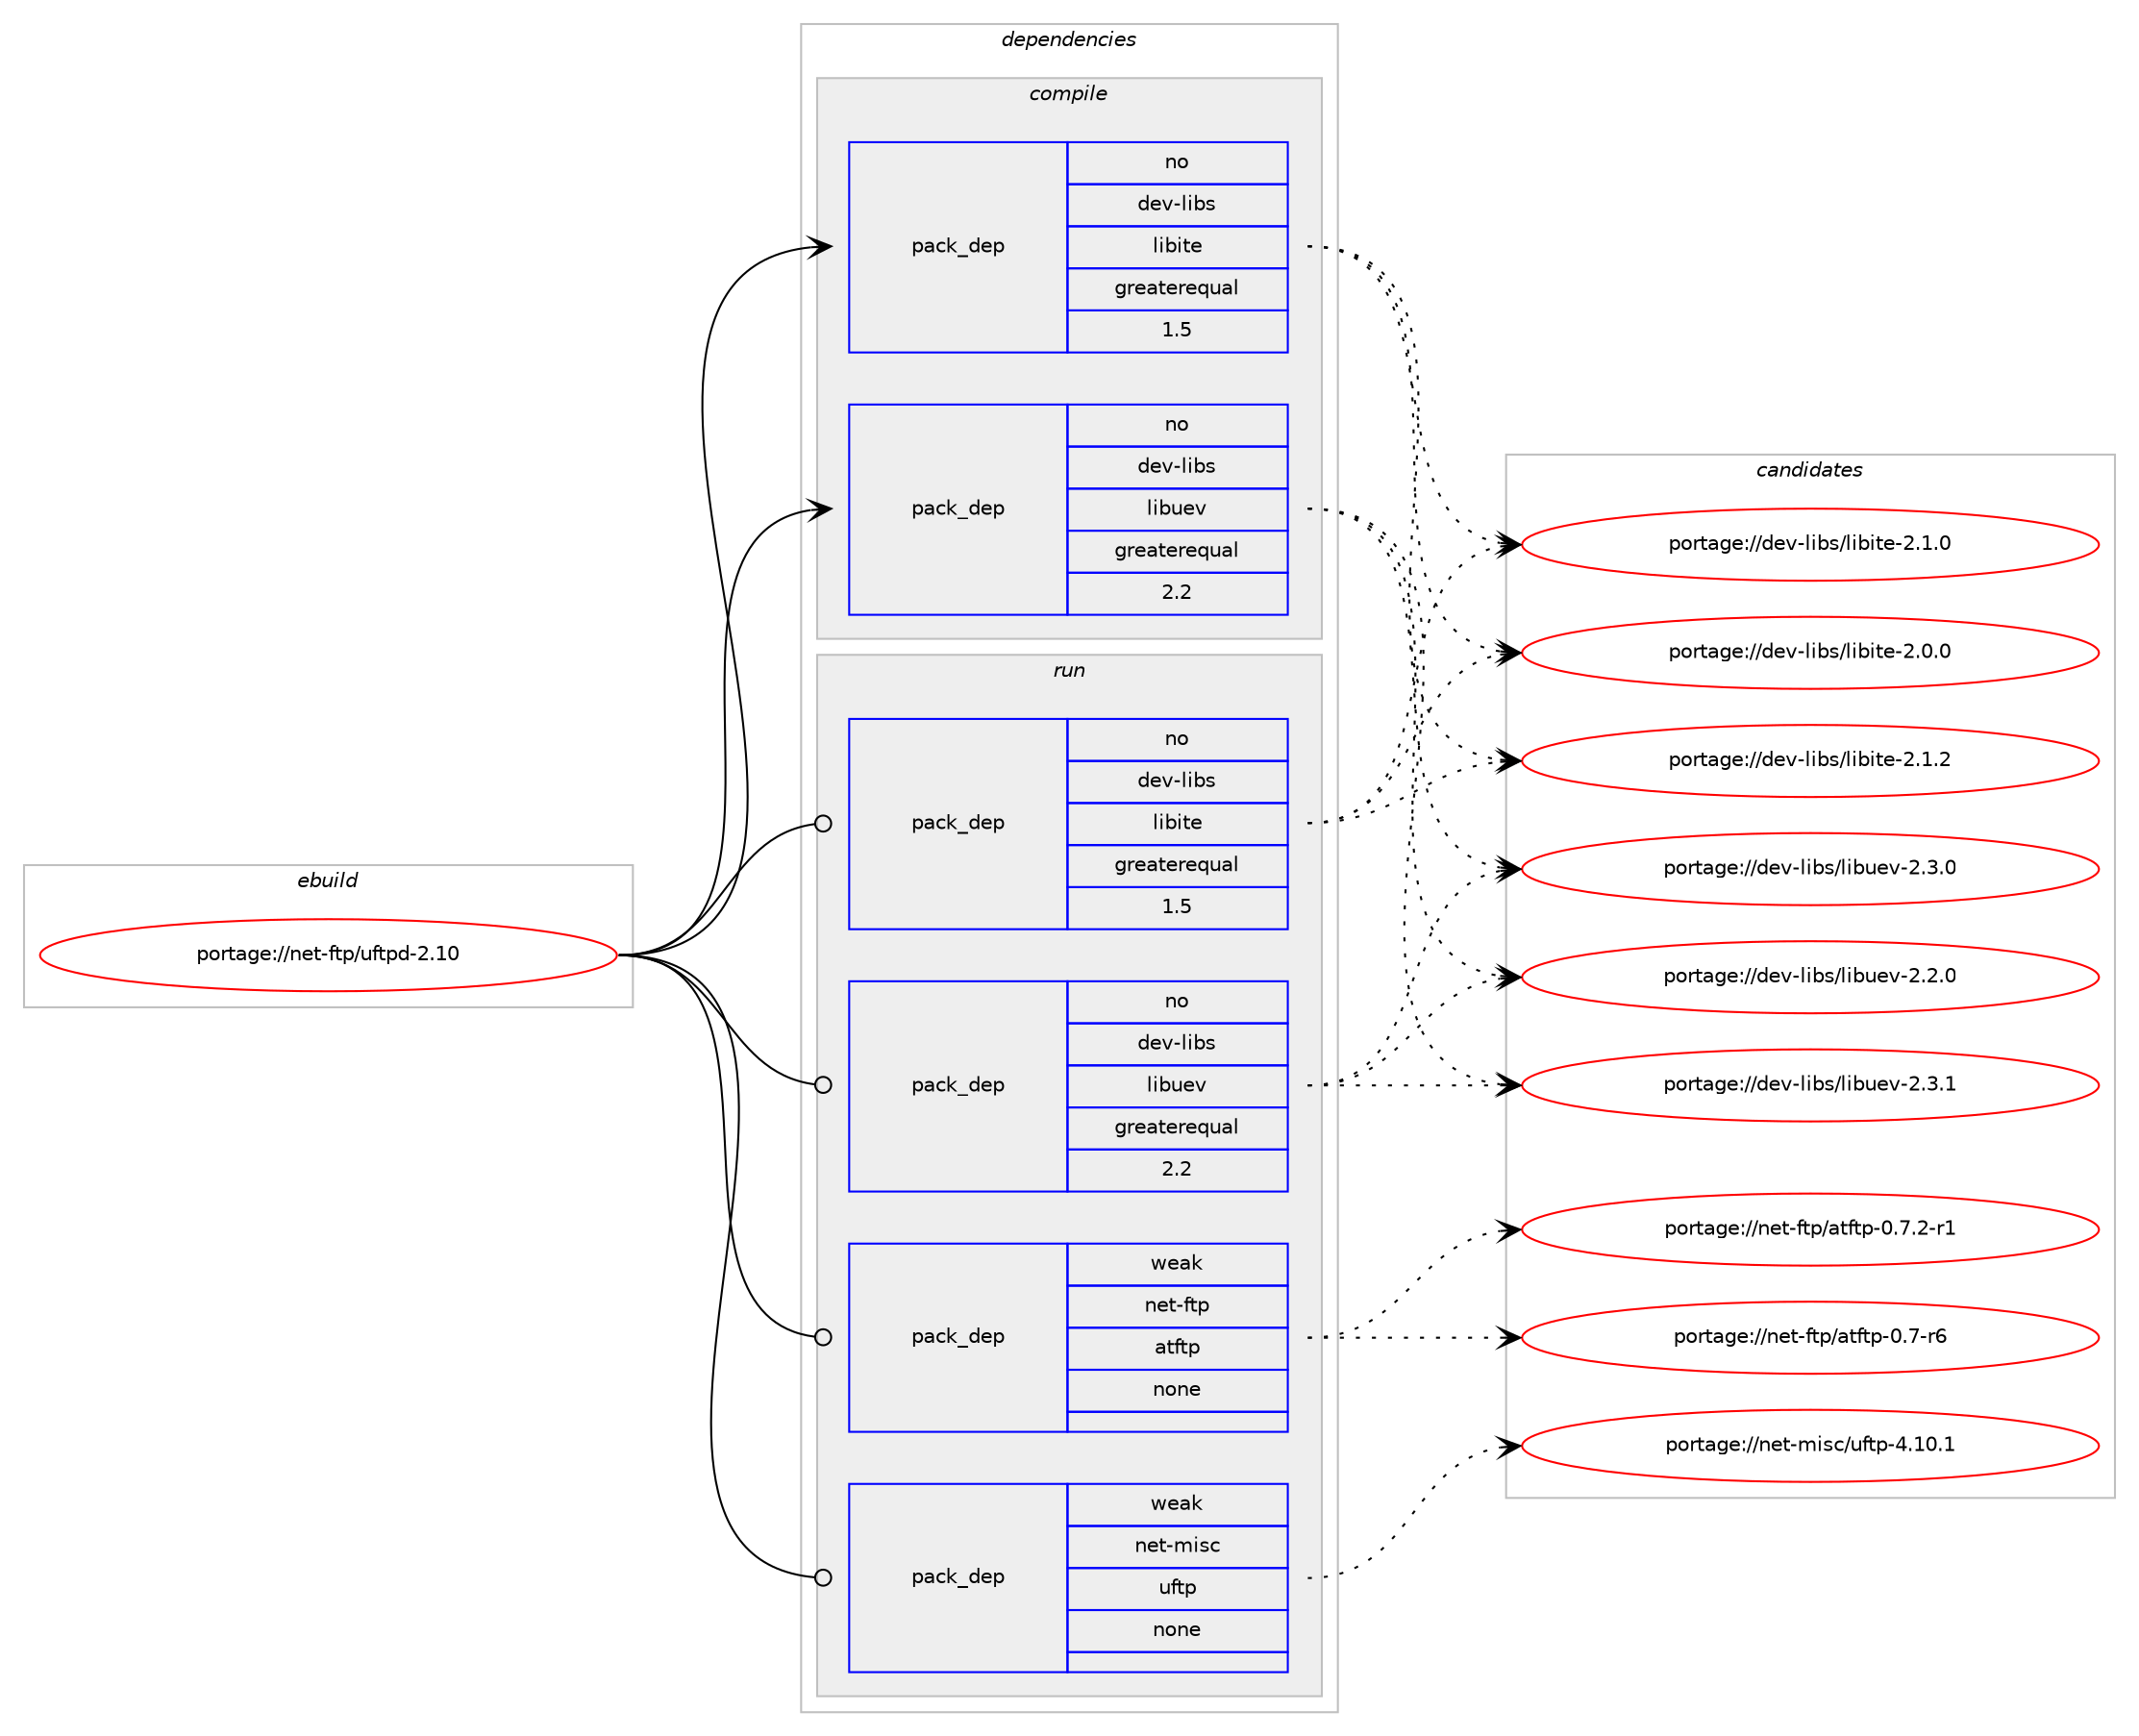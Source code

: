 digraph prolog {

# *************
# Graph options
# *************

newrank=true;
concentrate=true;
compound=true;
graph [rankdir=LR,fontname=Helvetica,fontsize=10,ranksep=1.5];#, ranksep=2.5, nodesep=0.2];
edge  [arrowhead=vee];
node  [fontname=Helvetica,fontsize=10];

# **********
# The ebuild
# **********

subgraph cluster_leftcol {
color=gray;
rank=same;
label=<<i>ebuild</i>>;
id [label="portage://net-ftp/uftpd-2.10", color=red, width=4, href="../net-ftp/uftpd-2.10.svg"];
}

# ****************
# The dependencies
# ****************

subgraph cluster_midcol {
color=gray;
label=<<i>dependencies</i>>;
subgraph cluster_compile {
fillcolor="#eeeeee";
style=filled;
label=<<i>compile</i>>;
subgraph pack65673 {
dependency85652 [label=<<TABLE BORDER="0" CELLBORDER="1" CELLSPACING="0" CELLPADDING="4" WIDTH="220"><TR><TD ROWSPAN="6" CELLPADDING="30">pack_dep</TD></TR><TR><TD WIDTH="110">no</TD></TR><TR><TD>dev-libs</TD></TR><TR><TD>libite</TD></TR><TR><TD>greaterequal</TD></TR><TR><TD>1.5</TD></TR></TABLE>>, shape=none, color=blue];
}
id:e -> dependency85652:w [weight=20,style="solid",arrowhead="vee"];
subgraph pack65674 {
dependency85653 [label=<<TABLE BORDER="0" CELLBORDER="1" CELLSPACING="0" CELLPADDING="4" WIDTH="220"><TR><TD ROWSPAN="6" CELLPADDING="30">pack_dep</TD></TR><TR><TD WIDTH="110">no</TD></TR><TR><TD>dev-libs</TD></TR><TR><TD>libuev</TD></TR><TR><TD>greaterequal</TD></TR><TR><TD>2.2</TD></TR></TABLE>>, shape=none, color=blue];
}
id:e -> dependency85653:w [weight=20,style="solid",arrowhead="vee"];
}
subgraph cluster_compileandrun {
fillcolor="#eeeeee";
style=filled;
label=<<i>compile and run</i>>;
}
subgraph cluster_run {
fillcolor="#eeeeee";
style=filled;
label=<<i>run</i>>;
subgraph pack65675 {
dependency85654 [label=<<TABLE BORDER="0" CELLBORDER="1" CELLSPACING="0" CELLPADDING="4" WIDTH="220"><TR><TD ROWSPAN="6" CELLPADDING="30">pack_dep</TD></TR><TR><TD WIDTH="110">no</TD></TR><TR><TD>dev-libs</TD></TR><TR><TD>libite</TD></TR><TR><TD>greaterequal</TD></TR><TR><TD>1.5</TD></TR></TABLE>>, shape=none, color=blue];
}
id:e -> dependency85654:w [weight=20,style="solid",arrowhead="odot"];
subgraph pack65676 {
dependency85655 [label=<<TABLE BORDER="0" CELLBORDER="1" CELLSPACING="0" CELLPADDING="4" WIDTH="220"><TR><TD ROWSPAN="6" CELLPADDING="30">pack_dep</TD></TR><TR><TD WIDTH="110">no</TD></TR><TR><TD>dev-libs</TD></TR><TR><TD>libuev</TD></TR><TR><TD>greaterequal</TD></TR><TR><TD>2.2</TD></TR></TABLE>>, shape=none, color=blue];
}
id:e -> dependency85655:w [weight=20,style="solid",arrowhead="odot"];
subgraph pack65677 {
dependency85656 [label=<<TABLE BORDER="0" CELLBORDER="1" CELLSPACING="0" CELLPADDING="4" WIDTH="220"><TR><TD ROWSPAN="6" CELLPADDING="30">pack_dep</TD></TR><TR><TD WIDTH="110">weak</TD></TR><TR><TD>net-ftp</TD></TR><TR><TD>atftp</TD></TR><TR><TD>none</TD></TR><TR><TD></TD></TR></TABLE>>, shape=none, color=blue];
}
id:e -> dependency85656:w [weight=20,style="solid",arrowhead="odot"];
subgraph pack65678 {
dependency85657 [label=<<TABLE BORDER="0" CELLBORDER="1" CELLSPACING="0" CELLPADDING="4" WIDTH="220"><TR><TD ROWSPAN="6" CELLPADDING="30">pack_dep</TD></TR><TR><TD WIDTH="110">weak</TD></TR><TR><TD>net-misc</TD></TR><TR><TD>uftp</TD></TR><TR><TD>none</TD></TR><TR><TD></TD></TR></TABLE>>, shape=none, color=blue];
}
id:e -> dependency85657:w [weight=20,style="solid",arrowhead="odot"];
}
}

# **************
# The candidates
# **************

subgraph cluster_choices {
rank=same;
color=gray;
label=<<i>candidates</i>>;

subgraph choice65673 {
color=black;
nodesep=1;
choice10010111845108105981154710810598105116101455046494650 [label="portage://dev-libs/libite-2.1.2", color=red, width=4,href="../dev-libs/libite-2.1.2.svg"];
choice10010111845108105981154710810598105116101455046494648 [label="portage://dev-libs/libite-2.1.0", color=red, width=4,href="../dev-libs/libite-2.1.0.svg"];
choice10010111845108105981154710810598105116101455046484648 [label="portage://dev-libs/libite-2.0.0", color=red, width=4,href="../dev-libs/libite-2.0.0.svg"];
dependency85652:e -> choice10010111845108105981154710810598105116101455046494650:w [style=dotted,weight="100"];
dependency85652:e -> choice10010111845108105981154710810598105116101455046494648:w [style=dotted,weight="100"];
dependency85652:e -> choice10010111845108105981154710810598105116101455046484648:w [style=dotted,weight="100"];
}
subgraph choice65674 {
color=black;
nodesep=1;
choice10010111845108105981154710810598117101118455046514649 [label="portage://dev-libs/libuev-2.3.1", color=red, width=4,href="../dev-libs/libuev-2.3.1.svg"];
choice10010111845108105981154710810598117101118455046514648 [label="portage://dev-libs/libuev-2.3.0", color=red, width=4,href="../dev-libs/libuev-2.3.0.svg"];
choice10010111845108105981154710810598117101118455046504648 [label="portage://dev-libs/libuev-2.2.0", color=red, width=4,href="../dev-libs/libuev-2.2.0.svg"];
dependency85653:e -> choice10010111845108105981154710810598117101118455046514649:w [style=dotted,weight="100"];
dependency85653:e -> choice10010111845108105981154710810598117101118455046514648:w [style=dotted,weight="100"];
dependency85653:e -> choice10010111845108105981154710810598117101118455046504648:w [style=dotted,weight="100"];
}
subgraph choice65675 {
color=black;
nodesep=1;
choice10010111845108105981154710810598105116101455046494650 [label="portage://dev-libs/libite-2.1.2", color=red, width=4,href="../dev-libs/libite-2.1.2.svg"];
choice10010111845108105981154710810598105116101455046494648 [label="portage://dev-libs/libite-2.1.0", color=red, width=4,href="../dev-libs/libite-2.1.0.svg"];
choice10010111845108105981154710810598105116101455046484648 [label="portage://dev-libs/libite-2.0.0", color=red, width=4,href="../dev-libs/libite-2.0.0.svg"];
dependency85654:e -> choice10010111845108105981154710810598105116101455046494650:w [style=dotted,weight="100"];
dependency85654:e -> choice10010111845108105981154710810598105116101455046494648:w [style=dotted,weight="100"];
dependency85654:e -> choice10010111845108105981154710810598105116101455046484648:w [style=dotted,weight="100"];
}
subgraph choice65676 {
color=black;
nodesep=1;
choice10010111845108105981154710810598117101118455046514649 [label="portage://dev-libs/libuev-2.3.1", color=red, width=4,href="../dev-libs/libuev-2.3.1.svg"];
choice10010111845108105981154710810598117101118455046514648 [label="portage://dev-libs/libuev-2.3.0", color=red, width=4,href="../dev-libs/libuev-2.3.0.svg"];
choice10010111845108105981154710810598117101118455046504648 [label="portage://dev-libs/libuev-2.2.0", color=red, width=4,href="../dev-libs/libuev-2.2.0.svg"];
dependency85655:e -> choice10010111845108105981154710810598117101118455046514649:w [style=dotted,weight="100"];
dependency85655:e -> choice10010111845108105981154710810598117101118455046514648:w [style=dotted,weight="100"];
dependency85655:e -> choice10010111845108105981154710810598117101118455046504648:w [style=dotted,weight="100"];
}
subgraph choice65677 {
color=black;
nodesep=1;
choice1101011164510211611247971161021161124548465546504511449 [label="portage://net-ftp/atftp-0.7.2-r1", color=red, width=4,href="../net-ftp/atftp-0.7.2-r1.svg"];
choice110101116451021161124797116102116112454846554511454 [label="portage://net-ftp/atftp-0.7-r6", color=red, width=4,href="../net-ftp/atftp-0.7-r6.svg"];
dependency85656:e -> choice1101011164510211611247971161021161124548465546504511449:w [style=dotted,weight="100"];
dependency85656:e -> choice110101116451021161124797116102116112454846554511454:w [style=dotted,weight="100"];
}
subgraph choice65678 {
color=black;
nodesep=1;
choice11010111645109105115994711710211611245524649484649 [label="portage://net-misc/uftp-4.10.1", color=red, width=4,href="../net-misc/uftp-4.10.1.svg"];
dependency85657:e -> choice11010111645109105115994711710211611245524649484649:w [style=dotted,weight="100"];
}
}

}
